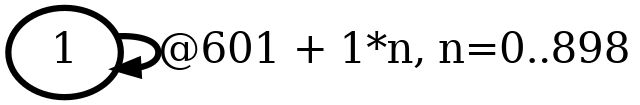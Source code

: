 digraph G {
        node [style=rounded, penwidth=3, fontsize=20, shape=oval];
        "1" -> "1" [label="@601 + 1*n, n=0..898", color=black,arrowsize=1,style=bold,penwidth=3,fontsize=20];
}
